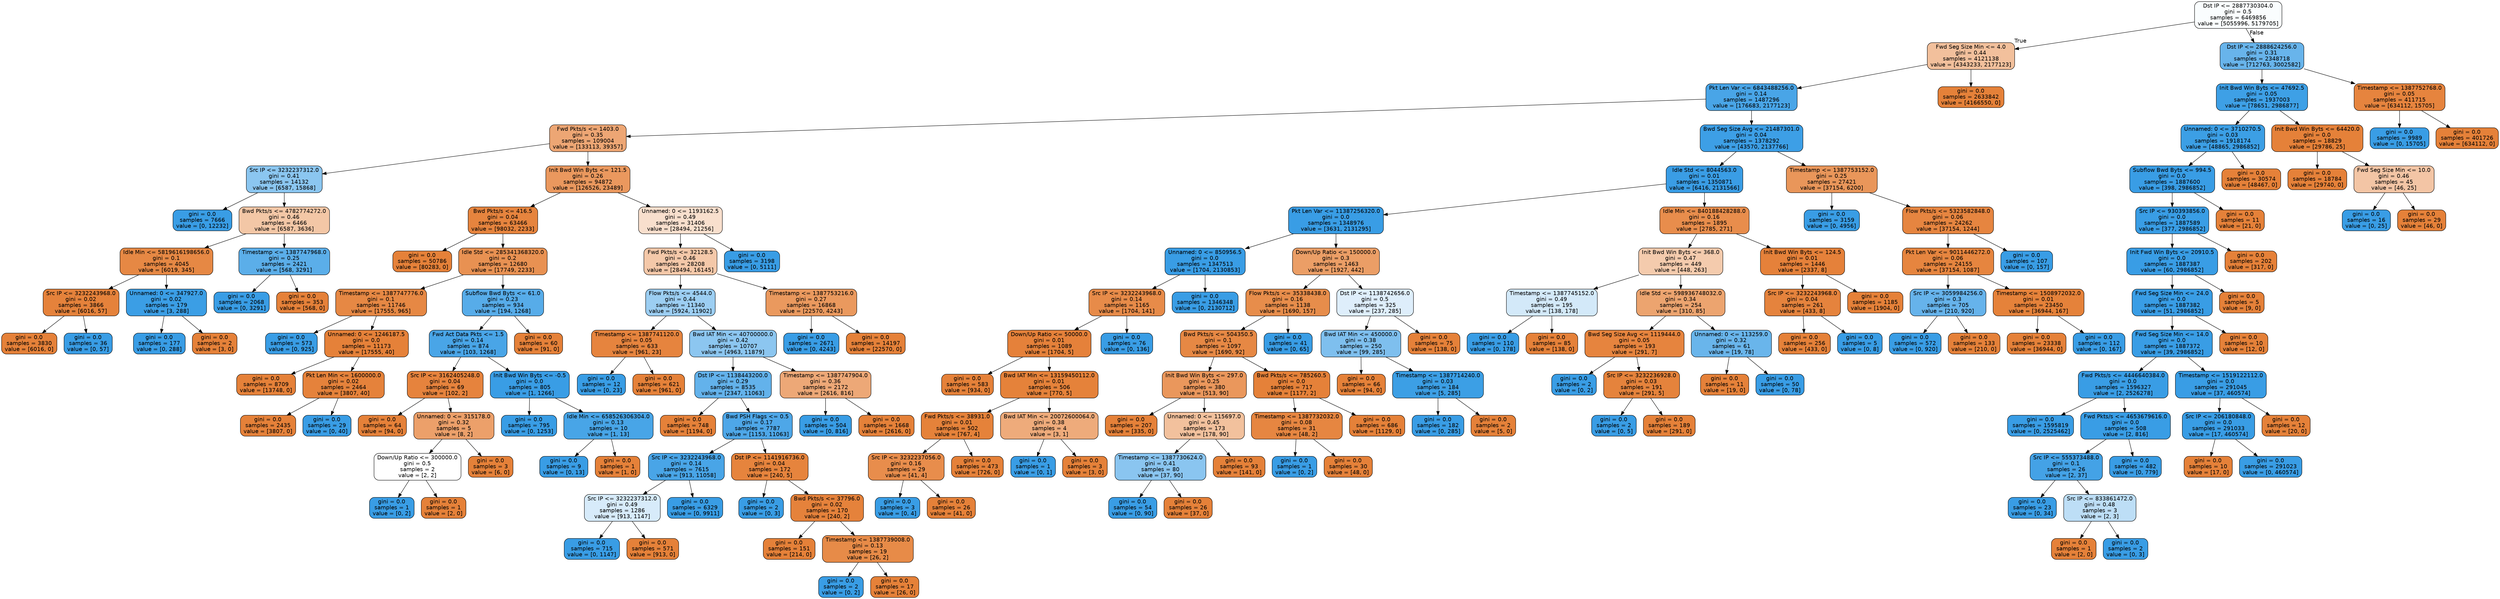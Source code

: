 digraph Tree {
node [shape=box, style="filled, rounded", color="black", fontname="helvetica"] ;
edge [fontname="helvetica"] ;
0 [label="Dst IP <= 2887730304.0\ngini = 0.5\nsamples = 6469856\nvalue = [5055996, 5179705]", fillcolor="#fafdfe"] ;
1 [label="Fwd Seg Size Min <= 4.0\ngini = 0.44\nsamples = 4121138\nvalue = [4343233, 2177123]", fillcolor="#f2c09c"] ;
0 -> 1 [labeldistance=2.5, labelangle=45, headlabel="True"] ;
2 [label="Pkt Len Var <= 6843488256.0\ngini = 0.14\nsamples = 1487296\nvalue = [176683, 2177123]", fillcolor="#49a5e7"] ;
1 -> 2 ;
3 [label="Fwd Pkts/s <= 1403.0\ngini = 0.35\nsamples = 109004\nvalue = [133113, 39357]", fillcolor="#eda674"] ;
2 -> 3 ;
4 [label="Src IP <= 3232237312.0\ngini = 0.41\nsamples = 14132\nvalue = [6587, 15868]", fillcolor="#8bc6f0"] ;
3 -> 4 ;
5 [label="gini = 0.0\nsamples = 7666\nvalue = [0, 12232]", fillcolor="#399de5"] ;
4 -> 5 ;
6 [label="Bwd Pkts/s <= 4782774272.0\ngini = 0.46\nsamples = 6466\nvalue = [6587, 3636]", fillcolor="#f3c7a6"] ;
4 -> 6 ;
7 [label="Idle Min <= 5819616198656.0\ngini = 0.1\nsamples = 4045\nvalue = [6019, 345]", fillcolor="#e68844"] ;
6 -> 7 ;
8 [label="Src IP <= 3232243968.0\ngini = 0.02\nsamples = 3866\nvalue = [6016, 57]", fillcolor="#e5823b"] ;
7 -> 8 ;
9 [label="gini = 0.0\nsamples = 3830\nvalue = [6016, 0]", fillcolor="#e58139"] ;
8 -> 9 ;
10 [label="gini = 0.0\nsamples = 36\nvalue = [0, 57]", fillcolor="#399de5"] ;
8 -> 10 ;
11 [label="Unnamed: 0 <= 347927.0\ngini = 0.02\nsamples = 179\nvalue = [3, 288]", fillcolor="#3b9ee5"] ;
7 -> 11 ;
12 [label="gini = 0.0\nsamples = 177\nvalue = [0, 288]", fillcolor="#399de5"] ;
11 -> 12 ;
13 [label="gini = 0.0\nsamples = 2\nvalue = [3, 0]", fillcolor="#e58139"] ;
11 -> 13 ;
14 [label="Timestamp <= 1387747968.0\ngini = 0.25\nsamples = 2421\nvalue = [568, 3291]", fillcolor="#5baee9"] ;
6 -> 14 ;
15 [label="gini = 0.0\nsamples = 2068\nvalue = [0, 3291]", fillcolor="#399de5"] ;
14 -> 15 ;
16 [label="gini = 0.0\nsamples = 353\nvalue = [568, 0]", fillcolor="#e58139"] ;
14 -> 16 ;
17 [label="Init Bwd Win Byts <= 121.5\ngini = 0.26\nsamples = 94872\nvalue = [126526, 23489]", fillcolor="#ea985e"] ;
3 -> 17 ;
18 [label="Bwd Pkts/s <= 416.5\ngini = 0.04\nsamples = 63466\nvalue = [98032, 2233]", fillcolor="#e6843e"] ;
17 -> 18 ;
19 [label="gini = 0.0\nsamples = 50786\nvalue = [80283, 0]", fillcolor="#e58139"] ;
18 -> 19 ;
20 [label="Idle Std <= 285341368320.0\ngini = 0.2\nsamples = 12680\nvalue = [17749, 2233]", fillcolor="#e89152"] ;
18 -> 20 ;
21 [label="Timestamp <= 1387747776.0\ngini = 0.1\nsamples = 11746\nvalue = [17555, 965]", fillcolor="#e68844"] ;
20 -> 21 ;
22 [label="gini = 0.0\nsamples = 573\nvalue = [0, 925]", fillcolor="#399de5"] ;
21 -> 22 ;
23 [label="Unnamed: 0 <= 1246187.5\ngini = 0.0\nsamples = 11173\nvalue = [17555, 40]", fillcolor="#e58139"] ;
21 -> 23 ;
24 [label="gini = 0.0\nsamples = 8709\nvalue = [13748, 0]", fillcolor="#e58139"] ;
23 -> 24 ;
25 [label="Pkt Len Min <= 1600000.0\ngini = 0.02\nsamples = 2464\nvalue = [3807, 40]", fillcolor="#e5823b"] ;
23 -> 25 ;
26 [label="gini = 0.0\nsamples = 2435\nvalue = [3807, 0]", fillcolor="#e58139"] ;
25 -> 26 ;
27 [label="gini = 0.0\nsamples = 29\nvalue = [0, 40]", fillcolor="#399de5"] ;
25 -> 27 ;
28 [label="Subflow Bwd Byts <= 61.0\ngini = 0.23\nsamples = 934\nvalue = [194, 1268]", fillcolor="#57ace9"] ;
20 -> 28 ;
29 [label="Fwd Act Data Pkts <= 1.5\ngini = 0.14\nsamples = 874\nvalue = [103, 1268]", fillcolor="#49a5e7"] ;
28 -> 29 ;
30 [label="Src IP <= 3162405248.0\ngini = 0.04\nsamples = 69\nvalue = [102, 2]", fillcolor="#e6833d"] ;
29 -> 30 ;
31 [label="gini = 0.0\nsamples = 64\nvalue = [94, 0]", fillcolor="#e58139"] ;
30 -> 31 ;
32 [label="Unnamed: 0 <= 315178.0\ngini = 0.32\nsamples = 5\nvalue = [8, 2]", fillcolor="#eca06a"] ;
30 -> 32 ;
33 [label="Down/Up Ratio <= 300000.0\ngini = 0.5\nsamples = 2\nvalue = [2, 2]", fillcolor="#ffffff"] ;
32 -> 33 ;
34 [label="gini = 0.0\nsamples = 1\nvalue = [0, 2]", fillcolor="#399de5"] ;
33 -> 34 ;
35 [label="gini = 0.0\nsamples = 1\nvalue = [2, 0]", fillcolor="#e58139"] ;
33 -> 35 ;
36 [label="gini = 0.0\nsamples = 3\nvalue = [6, 0]", fillcolor="#e58139"] ;
32 -> 36 ;
37 [label="Init Bwd Win Byts <= -0.5\ngini = 0.0\nsamples = 805\nvalue = [1, 1266]", fillcolor="#399de5"] ;
29 -> 37 ;
38 [label="gini = 0.0\nsamples = 795\nvalue = [0, 1253]", fillcolor="#399de5"] ;
37 -> 38 ;
39 [label="Idle Min <= 658526306304.0\ngini = 0.13\nsamples = 10\nvalue = [1, 13]", fillcolor="#48a5e7"] ;
37 -> 39 ;
40 [label="gini = 0.0\nsamples = 9\nvalue = [0, 13]", fillcolor="#399de5"] ;
39 -> 40 ;
41 [label="gini = 0.0\nsamples = 1\nvalue = [1, 0]", fillcolor="#e58139"] ;
39 -> 41 ;
42 [label="gini = 0.0\nsamples = 60\nvalue = [91, 0]", fillcolor="#e58139"] ;
28 -> 42 ;
43 [label="Unnamed: 0 <= 1193162.5\ngini = 0.49\nsamples = 31406\nvalue = [28494, 21256]", fillcolor="#f8dfcd"] ;
17 -> 43 ;
44 [label="Fwd Pkts/s <= 32128.5\ngini = 0.46\nsamples = 28208\nvalue = [28494, 16145]", fillcolor="#f4c8a9"] ;
43 -> 44 ;
45 [label="Flow Pkts/s <= 4544.0\ngini = 0.44\nsamples = 11340\nvalue = [5924, 11902]", fillcolor="#9ccef2"] ;
44 -> 45 ;
46 [label="Timestamp <= 1387741120.0\ngini = 0.05\nsamples = 633\nvalue = [961, 23]", fillcolor="#e6843e"] ;
45 -> 46 ;
47 [label="gini = 0.0\nsamples = 12\nvalue = [0, 23]", fillcolor="#399de5"] ;
46 -> 47 ;
48 [label="gini = 0.0\nsamples = 621\nvalue = [961, 0]", fillcolor="#e58139"] ;
46 -> 48 ;
49 [label="Bwd IAT Min <= 40700000.0\ngini = 0.42\nsamples = 10707\nvalue = [4963, 11879]", fillcolor="#8cc6f0"] ;
45 -> 49 ;
50 [label="Dst IP <= 1138443200.0\ngini = 0.29\nsamples = 8535\nvalue = [2347, 11063]", fillcolor="#63b2eb"] ;
49 -> 50 ;
51 [label="gini = 0.0\nsamples = 748\nvalue = [1194, 0]", fillcolor="#e58139"] ;
50 -> 51 ;
52 [label="Bwd PSH Flags <= 0.5\ngini = 0.17\nsamples = 7787\nvalue = [1153, 11063]", fillcolor="#4ea7e8"] ;
50 -> 52 ;
53 [label="Src IP <= 3232243968.0\ngini = 0.14\nsamples = 7615\nvalue = [913, 11058]", fillcolor="#49a5e7"] ;
52 -> 53 ;
54 [label="Src IP <= 3232237312.0\ngini = 0.49\nsamples = 1286\nvalue = [913, 1147]", fillcolor="#d7ebfa"] ;
53 -> 54 ;
55 [label="gini = 0.0\nsamples = 715\nvalue = [0, 1147]", fillcolor="#399de5"] ;
54 -> 55 ;
56 [label="gini = 0.0\nsamples = 571\nvalue = [913, 0]", fillcolor="#e58139"] ;
54 -> 56 ;
57 [label="gini = 0.0\nsamples = 6329\nvalue = [0, 9911]", fillcolor="#399de5"] ;
53 -> 57 ;
58 [label="Dst IP <= 1141916736.0\ngini = 0.04\nsamples = 172\nvalue = [240, 5]", fillcolor="#e6843d"] ;
52 -> 58 ;
59 [label="gini = 0.0\nsamples = 2\nvalue = [0, 3]", fillcolor="#399de5"] ;
58 -> 59 ;
60 [label="Bwd Pkts/s <= 37796.0\ngini = 0.02\nsamples = 170\nvalue = [240, 2]", fillcolor="#e5823b"] ;
58 -> 60 ;
61 [label="gini = 0.0\nsamples = 151\nvalue = [214, 0]", fillcolor="#e58139"] ;
60 -> 61 ;
62 [label="Timestamp <= 1387739008.0\ngini = 0.13\nsamples = 19\nvalue = [26, 2]", fillcolor="#e78b48"] ;
60 -> 62 ;
63 [label="gini = 0.0\nsamples = 2\nvalue = [0, 2]", fillcolor="#399de5"] ;
62 -> 63 ;
64 [label="gini = 0.0\nsamples = 17\nvalue = [26, 0]", fillcolor="#e58139"] ;
62 -> 64 ;
65 [label="Timestamp <= 1387747904.0\ngini = 0.36\nsamples = 2172\nvalue = [2616, 816]", fillcolor="#eda877"] ;
49 -> 65 ;
66 [label="gini = 0.0\nsamples = 504\nvalue = [0, 816]", fillcolor="#399de5"] ;
65 -> 66 ;
67 [label="gini = 0.0\nsamples = 1668\nvalue = [2616, 0]", fillcolor="#e58139"] ;
65 -> 67 ;
68 [label="Timestamp <= 1387753216.0\ngini = 0.27\nsamples = 16868\nvalue = [22570, 4243]", fillcolor="#ea995e"] ;
44 -> 68 ;
69 [label="gini = 0.0\nsamples = 2671\nvalue = [0, 4243]", fillcolor="#399de5"] ;
68 -> 69 ;
70 [label="gini = 0.0\nsamples = 14197\nvalue = [22570, 0]", fillcolor="#e58139"] ;
68 -> 70 ;
71 [label="gini = 0.0\nsamples = 3198\nvalue = [0, 5111]", fillcolor="#399de5"] ;
43 -> 71 ;
72 [label="Bwd Seg Size Avg <= 21487301.0\ngini = 0.04\nsamples = 1378292\nvalue = [43570, 2137766]", fillcolor="#3d9fe6"] ;
2 -> 72 ;
73 [label="Idle Std <= 8044563.0\ngini = 0.01\nsamples = 1350871\nvalue = [6416, 2131566]", fillcolor="#3a9de5"] ;
72 -> 73 ;
74 [label="Pkt Len Var <= 11387256320.0\ngini = 0.0\nsamples = 1348976\nvalue = [3631, 2131295]", fillcolor="#399de5"] ;
73 -> 74 ;
75 [label="Unnamed: 0 <= 850956.5\ngini = 0.0\nsamples = 1347513\nvalue = [1704, 2130853]", fillcolor="#399de5"] ;
74 -> 75 ;
76 [label="Src IP <= 3232243968.0\ngini = 0.14\nsamples = 1165\nvalue = [1704, 141]", fillcolor="#e78b49"] ;
75 -> 76 ;
77 [label="Down/Up Ratio <= 50000.0\ngini = 0.01\nsamples = 1089\nvalue = [1704, 5]", fillcolor="#e5813a"] ;
76 -> 77 ;
78 [label="gini = 0.0\nsamples = 583\nvalue = [934, 0]", fillcolor="#e58139"] ;
77 -> 78 ;
79 [label="Bwd IAT Min <= 13159450112.0\ngini = 0.01\nsamples = 506\nvalue = [770, 5]", fillcolor="#e5823a"] ;
77 -> 79 ;
80 [label="Fwd Pkts/s <= 38931.0\ngini = 0.01\nsamples = 502\nvalue = [767, 4]", fillcolor="#e5823a"] ;
79 -> 80 ;
81 [label="Src IP <= 3232237056.0\ngini = 0.16\nsamples = 29\nvalue = [41, 4]", fillcolor="#e88d4c"] ;
80 -> 81 ;
82 [label="gini = 0.0\nsamples = 3\nvalue = [0, 4]", fillcolor="#399de5"] ;
81 -> 82 ;
83 [label="gini = 0.0\nsamples = 26\nvalue = [41, 0]", fillcolor="#e58139"] ;
81 -> 83 ;
84 [label="gini = 0.0\nsamples = 473\nvalue = [726, 0]", fillcolor="#e58139"] ;
80 -> 84 ;
85 [label="Bwd IAT Min <= 20072600064.0\ngini = 0.38\nsamples = 4\nvalue = [3, 1]", fillcolor="#eeab7b"] ;
79 -> 85 ;
86 [label="gini = 0.0\nsamples = 1\nvalue = [0, 1]", fillcolor="#399de5"] ;
85 -> 86 ;
87 [label="gini = 0.0\nsamples = 3\nvalue = [3, 0]", fillcolor="#e58139"] ;
85 -> 87 ;
88 [label="gini = 0.0\nsamples = 76\nvalue = [0, 136]", fillcolor="#399de5"] ;
76 -> 88 ;
89 [label="gini = 0.0\nsamples = 1346348\nvalue = [0, 2130712]", fillcolor="#399de5"] ;
75 -> 89 ;
90 [label="Down/Up Ratio <= 150000.0\ngini = 0.3\nsamples = 1463\nvalue = [1927, 442]", fillcolor="#eb9e66"] ;
74 -> 90 ;
91 [label="Flow Pkts/s <= 35338438.0\ngini = 0.16\nsamples = 1138\nvalue = [1690, 157]", fillcolor="#e78d4b"] ;
90 -> 91 ;
92 [label="Bwd Pkts/s <= 504350.5\ngini = 0.1\nsamples = 1097\nvalue = [1690, 92]", fillcolor="#e68844"] ;
91 -> 92 ;
93 [label="Init Bwd Win Byts <= 297.0\ngini = 0.25\nsamples = 380\nvalue = [513, 90]", fillcolor="#ea975c"] ;
92 -> 93 ;
94 [label="gini = 0.0\nsamples = 207\nvalue = [335, 0]", fillcolor="#e58139"] ;
93 -> 94 ;
95 [label="Unnamed: 0 <= 115697.0\ngini = 0.45\nsamples = 173\nvalue = [178, 90]", fillcolor="#f2c19d"] ;
93 -> 95 ;
96 [label="Timestamp <= 1387730624.0\ngini = 0.41\nsamples = 80\nvalue = [37, 90]", fillcolor="#8ac5f0"] ;
95 -> 96 ;
97 [label="gini = 0.0\nsamples = 54\nvalue = [0, 90]", fillcolor="#399de5"] ;
96 -> 97 ;
98 [label="gini = 0.0\nsamples = 26\nvalue = [37, 0]", fillcolor="#e58139"] ;
96 -> 98 ;
99 [label="gini = 0.0\nsamples = 93\nvalue = [141, 0]", fillcolor="#e58139"] ;
95 -> 99 ;
100 [label="Bwd Pkts/s <= 785260.5\ngini = 0.0\nsamples = 717\nvalue = [1177, 2]", fillcolor="#e58139"] ;
92 -> 100 ;
101 [label="Timestamp <= 1387732032.0\ngini = 0.08\nsamples = 31\nvalue = [48, 2]", fillcolor="#e68641"] ;
100 -> 101 ;
102 [label="gini = 0.0\nsamples = 1\nvalue = [0, 2]", fillcolor="#399de5"] ;
101 -> 102 ;
103 [label="gini = 0.0\nsamples = 30\nvalue = [48, 0]", fillcolor="#e58139"] ;
101 -> 103 ;
104 [label="gini = 0.0\nsamples = 686\nvalue = [1129, 0]", fillcolor="#e58139"] ;
100 -> 104 ;
105 [label="gini = 0.0\nsamples = 41\nvalue = [0, 65]", fillcolor="#399de5"] ;
91 -> 105 ;
106 [label="Dst IP <= 1138742656.0\ngini = 0.5\nsamples = 325\nvalue = [237, 285]", fillcolor="#deeefb"] ;
90 -> 106 ;
107 [label="Bwd IAT Min <= 450000.0\ngini = 0.38\nsamples = 250\nvalue = [99, 285]", fillcolor="#7ebfee"] ;
106 -> 107 ;
108 [label="gini = 0.0\nsamples = 66\nvalue = [94, 0]", fillcolor="#e58139"] ;
107 -> 108 ;
109 [label="Timestamp <= 1387714240.0\ngini = 0.03\nsamples = 184\nvalue = [5, 285]", fillcolor="#3c9fe5"] ;
107 -> 109 ;
110 [label="gini = 0.0\nsamples = 182\nvalue = [0, 285]", fillcolor="#399de5"] ;
109 -> 110 ;
111 [label="gini = 0.0\nsamples = 2\nvalue = [5, 0]", fillcolor="#e58139"] ;
109 -> 111 ;
112 [label="gini = 0.0\nsamples = 75\nvalue = [138, 0]", fillcolor="#e58139"] ;
106 -> 112 ;
113 [label="Idle Min <= 840188428288.0\ngini = 0.16\nsamples = 1895\nvalue = [2785, 271]", fillcolor="#e88d4c"] ;
73 -> 113 ;
114 [label="Init Bwd Win Byts <= 368.0\ngini = 0.47\nsamples = 449\nvalue = [448, 263]", fillcolor="#f4cbad"] ;
113 -> 114 ;
115 [label="Timestamp <= 1387745152.0\ngini = 0.49\nsamples = 195\nvalue = [138, 178]", fillcolor="#d3e9f9"] ;
114 -> 115 ;
116 [label="gini = 0.0\nsamples = 110\nvalue = [0, 178]", fillcolor="#399de5"] ;
115 -> 116 ;
117 [label="gini = 0.0\nsamples = 85\nvalue = [138, 0]", fillcolor="#e58139"] ;
115 -> 117 ;
118 [label="Idle Std <= 598936748032.0\ngini = 0.34\nsamples = 254\nvalue = [310, 85]", fillcolor="#eca46f"] ;
114 -> 118 ;
119 [label="Bwd Seg Size Avg <= 1119444.0\ngini = 0.05\nsamples = 193\nvalue = [291, 7]", fillcolor="#e6843e"] ;
118 -> 119 ;
120 [label="gini = 0.0\nsamples = 2\nvalue = [0, 2]", fillcolor="#399de5"] ;
119 -> 120 ;
121 [label="Src IP <= 3232236928.0\ngini = 0.03\nsamples = 191\nvalue = [291, 5]", fillcolor="#e5833c"] ;
119 -> 121 ;
122 [label="gini = 0.0\nsamples = 2\nvalue = [0, 5]", fillcolor="#399de5"] ;
121 -> 122 ;
123 [label="gini = 0.0\nsamples = 189\nvalue = [291, 0]", fillcolor="#e58139"] ;
121 -> 123 ;
124 [label="Unnamed: 0 <= 113259.0\ngini = 0.32\nsamples = 61\nvalue = [19, 78]", fillcolor="#69b5eb"] ;
118 -> 124 ;
125 [label="gini = 0.0\nsamples = 11\nvalue = [19, 0]", fillcolor="#e58139"] ;
124 -> 125 ;
126 [label="gini = 0.0\nsamples = 50\nvalue = [0, 78]", fillcolor="#399de5"] ;
124 -> 126 ;
127 [label="Init Bwd Win Byts <= 124.5\ngini = 0.01\nsamples = 1446\nvalue = [2337, 8]", fillcolor="#e5813a"] ;
113 -> 127 ;
128 [label="Src IP <= 3232243968.0\ngini = 0.04\nsamples = 261\nvalue = [433, 8]", fillcolor="#e5833d"] ;
127 -> 128 ;
129 [label="gini = 0.0\nsamples = 256\nvalue = [433, 0]", fillcolor="#e58139"] ;
128 -> 129 ;
130 [label="gini = 0.0\nsamples = 5\nvalue = [0, 8]", fillcolor="#399de5"] ;
128 -> 130 ;
131 [label="gini = 0.0\nsamples = 1185\nvalue = [1904, 0]", fillcolor="#e58139"] ;
127 -> 131 ;
132 [label="Timestamp <= 1387753152.0\ngini = 0.25\nsamples = 27421\nvalue = [37154, 6200]", fillcolor="#e9965a"] ;
72 -> 132 ;
133 [label="gini = 0.0\nsamples = 3159\nvalue = [0, 4956]", fillcolor="#399de5"] ;
132 -> 133 ;
134 [label="Flow Pkts/s <= 5323582848.0\ngini = 0.06\nsamples = 24262\nvalue = [37154, 1244]", fillcolor="#e68540"] ;
132 -> 134 ;
135 [label="Pkt Len Var <= 9011446272.0\ngini = 0.06\nsamples = 24155\nvalue = [37154, 1087]", fillcolor="#e6853f"] ;
134 -> 135 ;
136 [label="Src IP <= 3059984256.0\ngini = 0.3\nsamples = 705\nvalue = [210, 920]", fillcolor="#66b3eb"] ;
135 -> 136 ;
137 [label="gini = 0.0\nsamples = 572\nvalue = [0, 920]", fillcolor="#399de5"] ;
136 -> 137 ;
138 [label="gini = 0.0\nsamples = 133\nvalue = [210, 0]", fillcolor="#e58139"] ;
136 -> 138 ;
139 [label="Timestamp <= 1508972032.0\ngini = 0.01\nsamples = 23450\nvalue = [36944, 167]", fillcolor="#e5823a"] ;
135 -> 139 ;
140 [label="gini = 0.0\nsamples = 23338\nvalue = [36944, 0]", fillcolor="#e58139"] ;
139 -> 140 ;
141 [label="gini = 0.0\nsamples = 112\nvalue = [0, 167]", fillcolor="#399de5"] ;
139 -> 141 ;
142 [label="gini = 0.0\nsamples = 107\nvalue = [0, 157]", fillcolor="#399de5"] ;
134 -> 142 ;
143 [label="gini = 0.0\nsamples = 2633842\nvalue = [4166550, 0]", fillcolor="#e58139"] ;
1 -> 143 ;
144 [label="Dst IP <= 2888624256.0\ngini = 0.31\nsamples = 2348718\nvalue = [712763, 3002582]", fillcolor="#68b4eb"] ;
0 -> 144 [labeldistance=2.5, labelangle=-45, headlabel="False"] ;
145 [label="Init Bwd Win Byts <= 47692.5\ngini = 0.05\nsamples = 1937003\nvalue = [78651, 2986877]", fillcolor="#3ea0e6"] ;
144 -> 145 ;
146 [label="Unnamed: 0 <= 3710270.5\ngini = 0.03\nsamples = 1918174\nvalue = [48865, 2986852]", fillcolor="#3c9fe5"] ;
145 -> 146 ;
147 [label="Subflow Bwd Byts <= 994.5\ngini = 0.0\nsamples = 1887600\nvalue = [398, 2986852]", fillcolor="#399de5"] ;
146 -> 147 ;
148 [label="Src IP <= 930393856.0\ngini = 0.0\nsamples = 1887589\nvalue = [377, 2986852]", fillcolor="#399de5"] ;
147 -> 148 ;
149 [label="Init Fwd Win Byts <= 20910.5\ngini = 0.0\nsamples = 1887387\nvalue = [60, 2986852]", fillcolor="#399de5"] ;
148 -> 149 ;
150 [label="Fwd Seg Size Min <= 24.0\ngini = 0.0\nsamples = 1887382\nvalue = [51, 2986852]", fillcolor="#399de5"] ;
149 -> 150 ;
151 [label="Fwd Seg Size Min <= 14.0\ngini = 0.0\nsamples = 1887372\nvalue = [39, 2986852]", fillcolor="#399de5"] ;
150 -> 151 ;
152 [label="Fwd Pkts/s <= 4446640384.0\ngini = 0.0\nsamples = 1596327\nvalue = [2, 2526278]", fillcolor="#399de5"] ;
151 -> 152 ;
153 [label="gini = 0.0\nsamples = 1595819\nvalue = [0, 2525462]", fillcolor="#399de5"] ;
152 -> 153 ;
154 [label="Fwd Pkts/s <= 4653679616.0\ngini = 0.0\nsamples = 508\nvalue = [2, 816]", fillcolor="#399de5"] ;
152 -> 154 ;
155 [label="Src IP <= 555373488.0\ngini = 0.1\nsamples = 26\nvalue = [2, 37]", fillcolor="#44a2e6"] ;
154 -> 155 ;
156 [label="gini = 0.0\nsamples = 23\nvalue = [0, 34]", fillcolor="#399de5"] ;
155 -> 156 ;
157 [label="Src IP <= 833861472.0\ngini = 0.48\nsamples = 3\nvalue = [2, 3]", fillcolor="#bddef6"] ;
155 -> 157 ;
158 [label="gini = 0.0\nsamples = 1\nvalue = [2, 0]", fillcolor="#e58139"] ;
157 -> 158 ;
159 [label="gini = 0.0\nsamples = 2\nvalue = [0, 3]", fillcolor="#399de5"] ;
157 -> 159 ;
160 [label="gini = 0.0\nsamples = 482\nvalue = [0, 779]", fillcolor="#399de5"] ;
154 -> 160 ;
161 [label="Timestamp <= 1519122112.0\ngini = 0.0\nsamples = 291045\nvalue = [37, 460574]", fillcolor="#399de5"] ;
151 -> 161 ;
162 [label="Src IP <= 206180848.0\ngini = 0.0\nsamples = 291033\nvalue = [17, 460574]", fillcolor="#399de5"] ;
161 -> 162 ;
163 [label="gini = 0.0\nsamples = 10\nvalue = [17, 0]", fillcolor="#e58139"] ;
162 -> 163 ;
164 [label="gini = 0.0\nsamples = 291023\nvalue = [0, 460574]", fillcolor="#399de5"] ;
162 -> 164 ;
165 [label="gini = 0.0\nsamples = 12\nvalue = [20, 0]", fillcolor="#e58139"] ;
161 -> 165 ;
166 [label="gini = 0.0\nsamples = 10\nvalue = [12, 0]", fillcolor="#e58139"] ;
150 -> 166 ;
167 [label="gini = 0.0\nsamples = 5\nvalue = [9, 0]", fillcolor="#e58139"] ;
149 -> 167 ;
168 [label="gini = 0.0\nsamples = 202\nvalue = [317, 0]", fillcolor="#e58139"] ;
148 -> 168 ;
169 [label="gini = 0.0\nsamples = 11\nvalue = [21, 0]", fillcolor="#e58139"] ;
147 -> 169 ;
170 [label="gini = 0.0\nsamples = 30574\nvalue = [48467, 0]", fillcolor="#e58139"] ;
146 -> 170 ;
171 [label="Init Bwd Win Byts <= 64420.0\ngini = 0.0\nsamples = 18829\nvalue = [29786, 25]", fillcolor="#e58139"] ;
145 -> 171 ;
172 [label="gini = 0.0\nsamples = 18784\nvalue = [29740, 0]", fillcolor="#e58139"] ;
171 -> 172 ;
173 [label="Fwd Seg Size Min <= 10.0\ngini = 0.46\nsamples = 45\nvalue = [46, 25]", fillcolor="#f3c5a5"] ;
171 -> 173 ;
174 [label="gini = 0.0\nsamples = 16\nvalue = [0, 25]", fillcolor="#399de5"] ;
173 -> 174 ;
175 [label="gini = 0.0\nsamples = 29\nvalue = [46, 0]", fillcolor="#e58139"] ;
173 -> 175 ;
176 [label="Timestamp <= 1387752768.0\ngini = 0.05\nsamples = 411715\nvalue = [634112, 15705]", fillcolor="#e6843e"] ;
144 -> 176 ;
177 [label="gini = 0.0\nsamples = 9989\nvalue = [0, 15705]", fillcolor="#399de5"] ;
176 -> 177 ;
178 [label="gini = 0.0\nsamples = 401726\nvalue = [634112, 0]", fillcolor="#e58139"] ;
176 -> 178 ;
}